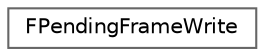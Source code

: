 digraph "Graphical Class Hierarchy"
{
 // INTERACTIVE_SVG=YES
 // LATEX_PDF_SIZE
  bgcolor="transparent";
  edge [fontname=Helvetica,fontsize=10,labelfontname=Helvetica,labelfontsize=10];
  node [fontname=Helvetica,fontsize=10,shape=box,height=0.2,width=0.4];
  rankdir="LR";
  Node0 [id="Node000000",label="FPendingFrameWrite",height=0.2,width=0.4,color="grey40", fillcolor="white", style="filled",URL="$d5/d29/structFPendingFrameWrite.html",tooltip=" "];
}
